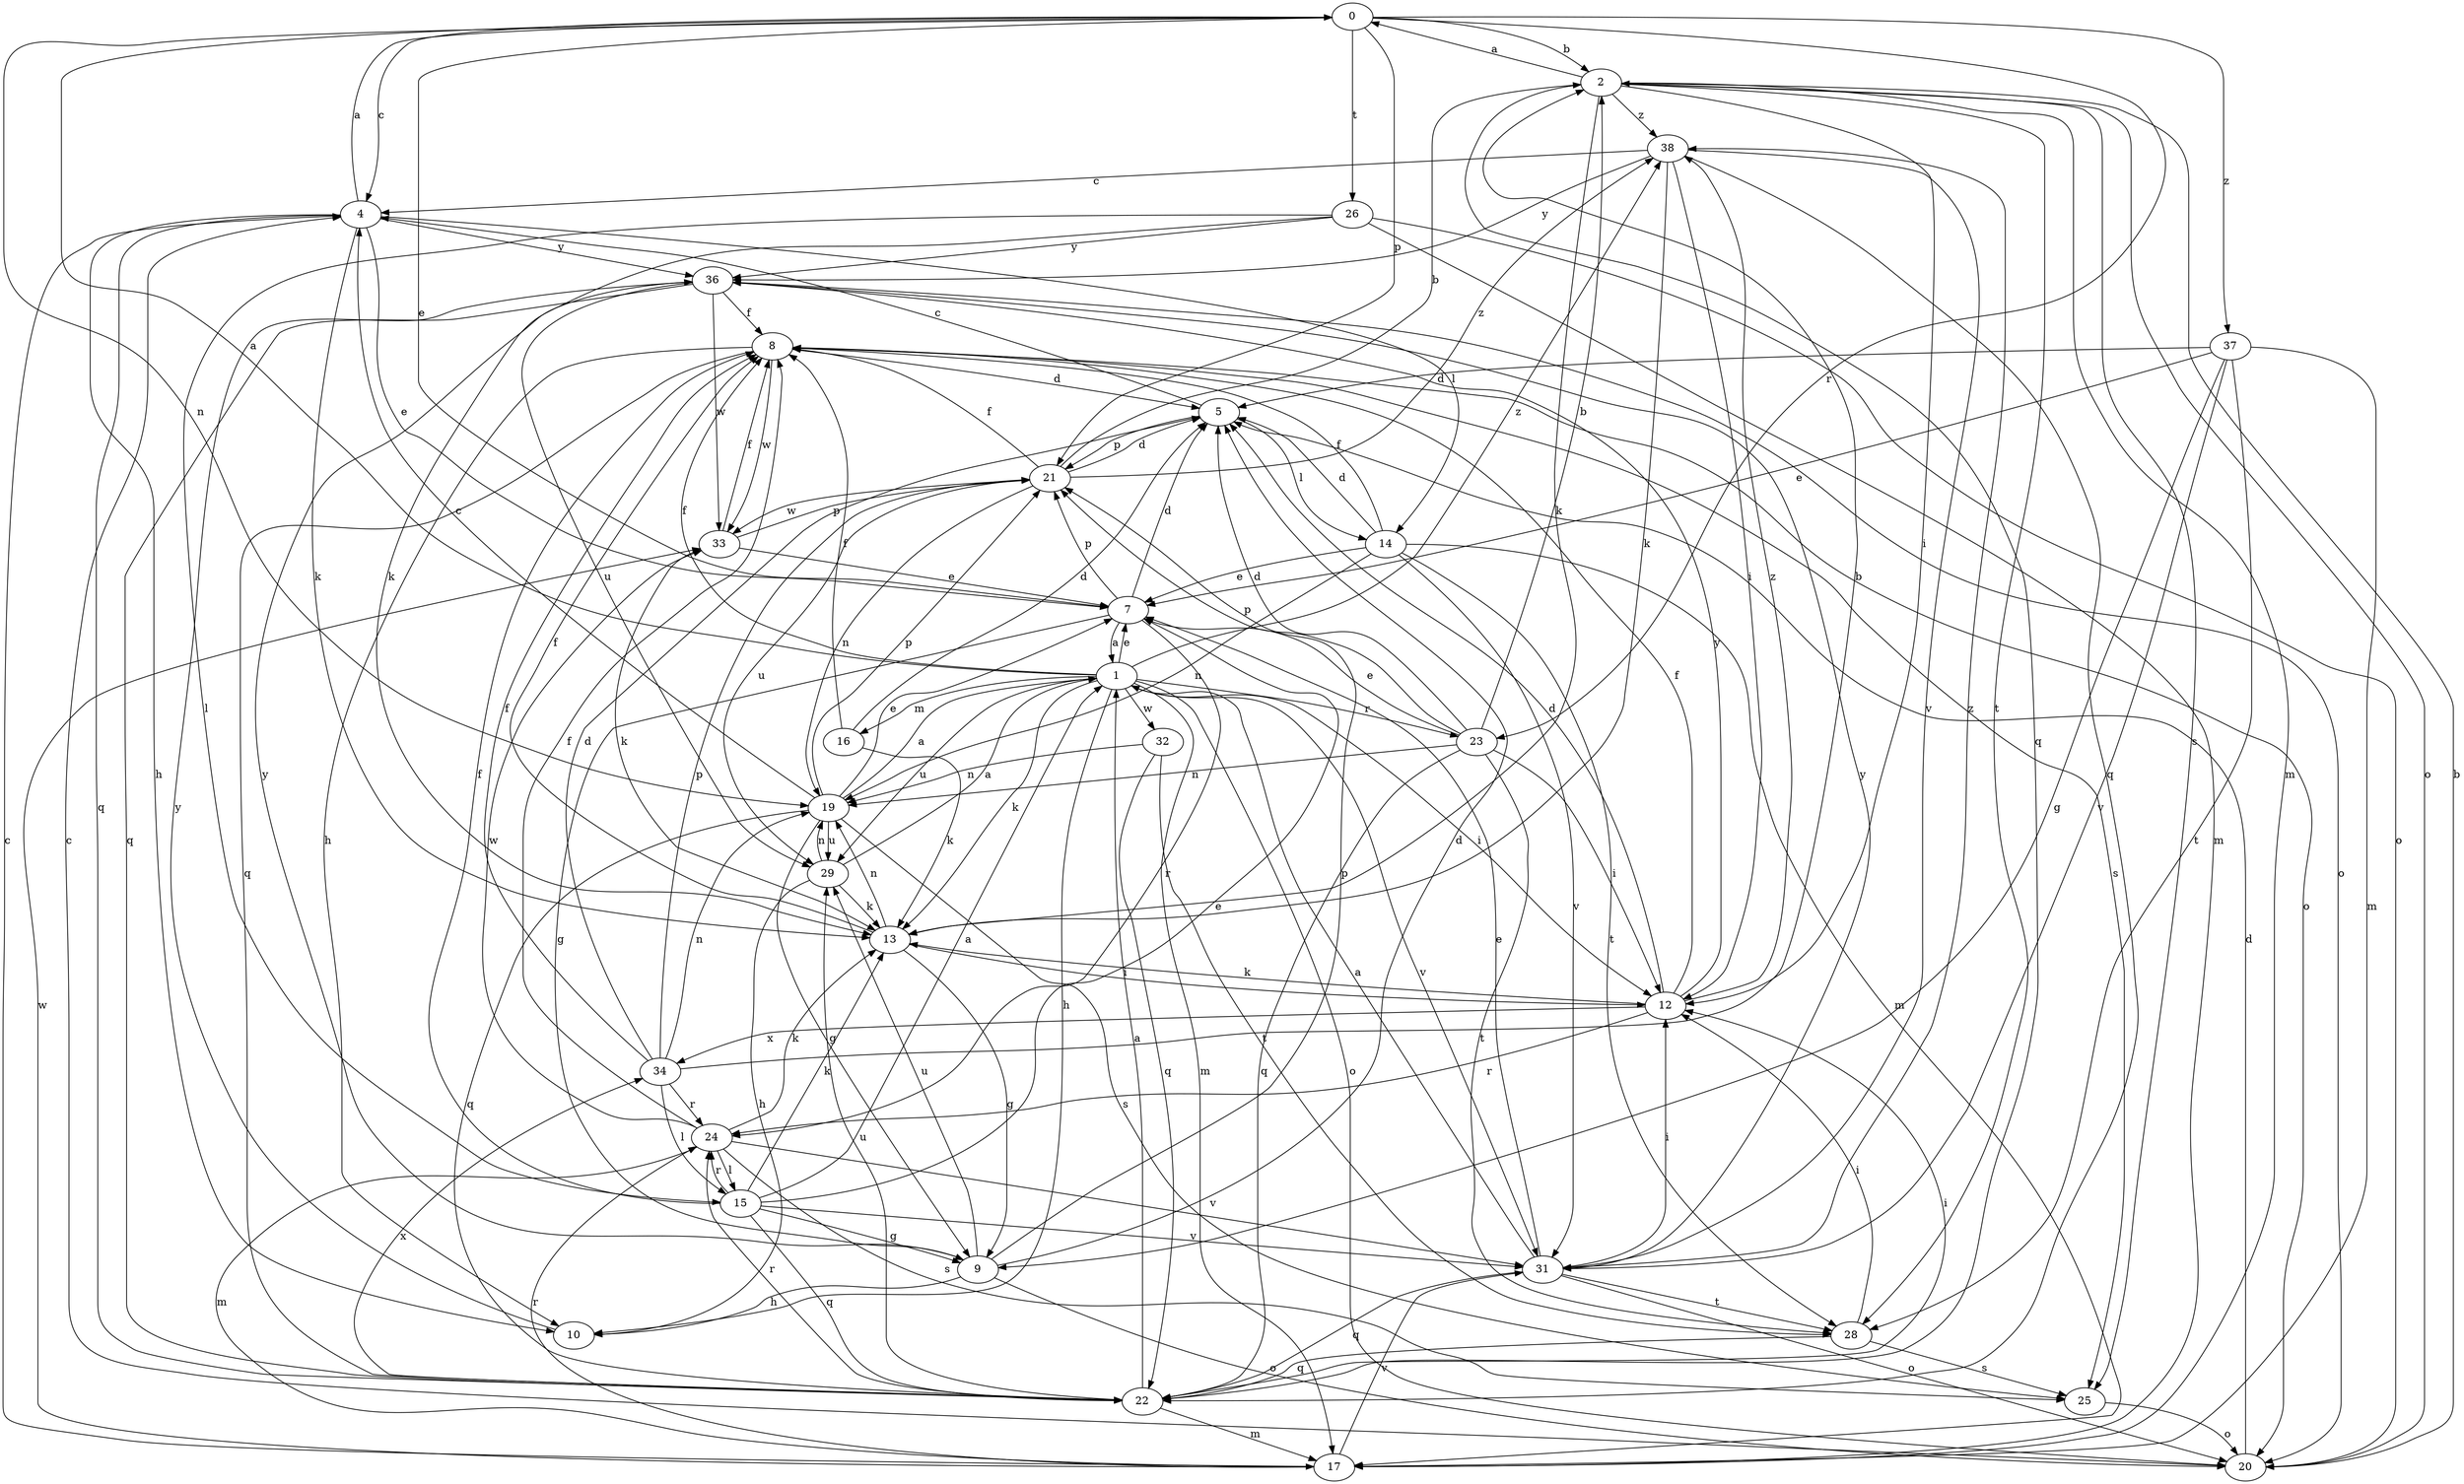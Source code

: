strict digraph  {
0;
1;
2;
4;
5;
7;
8;
9;
10;
12;
13;
14;
15;
16;
17;
19;
20;
21;
22;
23;
24;
25;
26;
28;
29;
31;
32;
33;
34;
36;
37;
38;
0 -> 2  [label=b];
0 -> 4  [label=c];
0 -> 7  [label=e];
0 -> 19  [label=n];
0 -> 21  [label=p];
0 -> 23  [label=r];
0 -> 26  [label=t];
0 -> 37  [label=z];
1 -> 0  [label=a];
1 -> 7  [label=e];
1 -> 8  [label=f];
1 -> 10  [label=h];
1 -> 12  [label=i];
1 -> 13  [label=k];
1 -> 16  [label=m];
1 -> 17  [label=m];
1 -> 20  [label=o];
1 -> 23  [label=r];
1 -> 29  [label=u];
1 -> 31  [label=v];
1 -> 32  [label=w];
1 -> 38  [label=z];
2 -> 0  [label=a];
2 -> 12  [label=i];
2 -> 13  [label=k];
2 -> 17  [label=m];
2 -> 20  [label=o];
2 -> 22  [label=q];
2 -> 25  [label=s];
2 -> 28  [label=t];
2 -> 38  [label=z];
4 -> 0  [label=a];
4 -> 7  [label=e];
4 -> 10  [label=h];
4 -> 13  [label=k];
4 -> 14  [label=l];
4 -> 22  [label=q];
4 -> 36  [label=y];
5 -> 4  [label=c];
5 -> 14  [label=l];
5 -> 21  [label=p];
7 -> 1  [label=a];
7 -> 5  [label=d];
7 -> 9  [label=g];
7 -> 21  [label=p];
7 -> 24  [label=r];
8 -> 5  [label=d];
8 -> 10  [label=h];
8 -> 20  [label=o];
8 -> 22  [label=q];
8 -> 25  [label=s];
8 -> 33  [label=w];
9 -> 5  [label=d];
9 -> 10  [label=h];
9 -> 20  [label=o];
9 -> 21  [label=p];
9 -> 29  [label=u];
9 -> 36  [label=y];
10 -> 36  [label=y];
12 -> 5  [label=d];
12 -> 8  [label=f];
12 -> 13  [label=k];
12 -> 24  [label=r];
12 -> 34  [label=x];
12 -> 36  [label=y];
12 -> 38  [label=z];
13 -> 8  [label=f];
13 -> 9  [label=g];
13 -> 12  [label=i];
13 -> 19  [label=n];
14 -> 5  [label=d];
14 -> 7  [label=e];
14 -> 8  [label=f];
14 -> 17  [label=m];
14 -> 19  [label=n];
14 -> 28  [label=t];
14 -> 31  [label=v];
15 -> 1  [label=a];
15 -> 7  [label=e];
15 -> 8  [label=f];
15 -> 9  [label=g];
15 -> 13  [label=k];
15 -> 22  [label=q];
15 -> 24  [label=r];
15 -> 31  [label=v];
16 -> 5  [label=d];
16 -> 8  [label=f];
16 -> 13  [label=k];
17 -> 4  [label=c];
17 -> 24  [label=r];
17 -> 31  [label=v];
17 -> 33  [label=w];
19 -> 1  [label=a];
19 -> 4  [label=c];
19 -> 7  [label=e];
19 -> 9  [label=g];
19 -> 21  [label=p];
19 -> 22  [label=q];
19 -> 25  [label=s];
19 -> 29  [label=u];
20 -> 2  [label=b];
20 -> 4  [label=c];
20 -> 5  [label=d];
21 -> 2  [label=b];
21 -> 5  [label=d];
21 -> 8  [label=f];
21 -> 19  [label=n];
21 -> 29  [label=u];
21 -> 33  [label=w];
21 -> 38  [label=z];
22 -> 1  [label=a];
22 -> 12  [label=i];
22 -> 17  [label=m];
22 -> 24  [label=r];
22 -> 29  [label=u];
22 -> 34  [label=x];
23 -> 2  [label=b];
23 -> 5  [label=d];
23 -> 7  [label=e];
23 -> 12  [label=i];
23 -> 19  [label=n];
23 -> 21  [label=p];
23 -> 22  [label=q];
23 -> 28  [label=t];
24 -> 8  [label=f];
24 -> 13  [label=k];
24 -> 15  [label=l];
24 -> 17  [label=m];
24 -> 25  [label=s];
24 -> 31  [label=v];
24 -> 33  [label=w];
25 -> 20  [label=o];
26 -> 13  [label=k];
26 -> 15  [label=l];
26 -> 17  [label=m];
26 -> 20  [label=o];
26 -> 36  [label=y];
28 -> 12  [label=i];
28 -> 22  [label=q];
28 -> 25  [label=s];
29 -> 1  [label=a];
29 -> 10  [label=h];
29 -> 13  [label=k];
29 -> 19  [label=n];
31 -> 1  [label=a];
31 -> 7  [label=e];
31 -> 12  [label=i];
31 -> 20  [label=o];
31 -> 22  [label=q];
31 -> 28  [label=t];
31 -> 36  [label=y];
31 -> 38  [label=z];
32 -> 19  [label=n];
32 -> 22  [label=q];
32 -> 28  [label=t];
33 -> 7  [label=e];
33 -> 8  [label=f];
33 -> 13  [label=k];
33 -> 21  [label=p];
34 -> 2  [label=b];
34 -> 5  [label=d];
34 -> 8  [label=f];
34 -> 15  [label=l];
34 -> 19  [label=n];
34 -> 21  [label=p];
34 -> 24  [label=r];
36 -> 8  [label=f];
36 -> 20  [label=o];
36 -> 22  [label=q];
36 -> 29  [label=u];
36 -> 33  [label=w];
37 -> 5  [label=d];
37 -> 7  [label=e];
37 -> 9  [label=g];
37 -> 17  [label=m];
37 -> 28  [label=t];
37 -> 31  [label=v];
38 -> 4  [label=c];
38 -> 12  [label=i];
38 -> 13  [label=k];
38 -> 22  [label=q];
38 -> 31  [label=v];
38 -> 36  [label=y];
}
